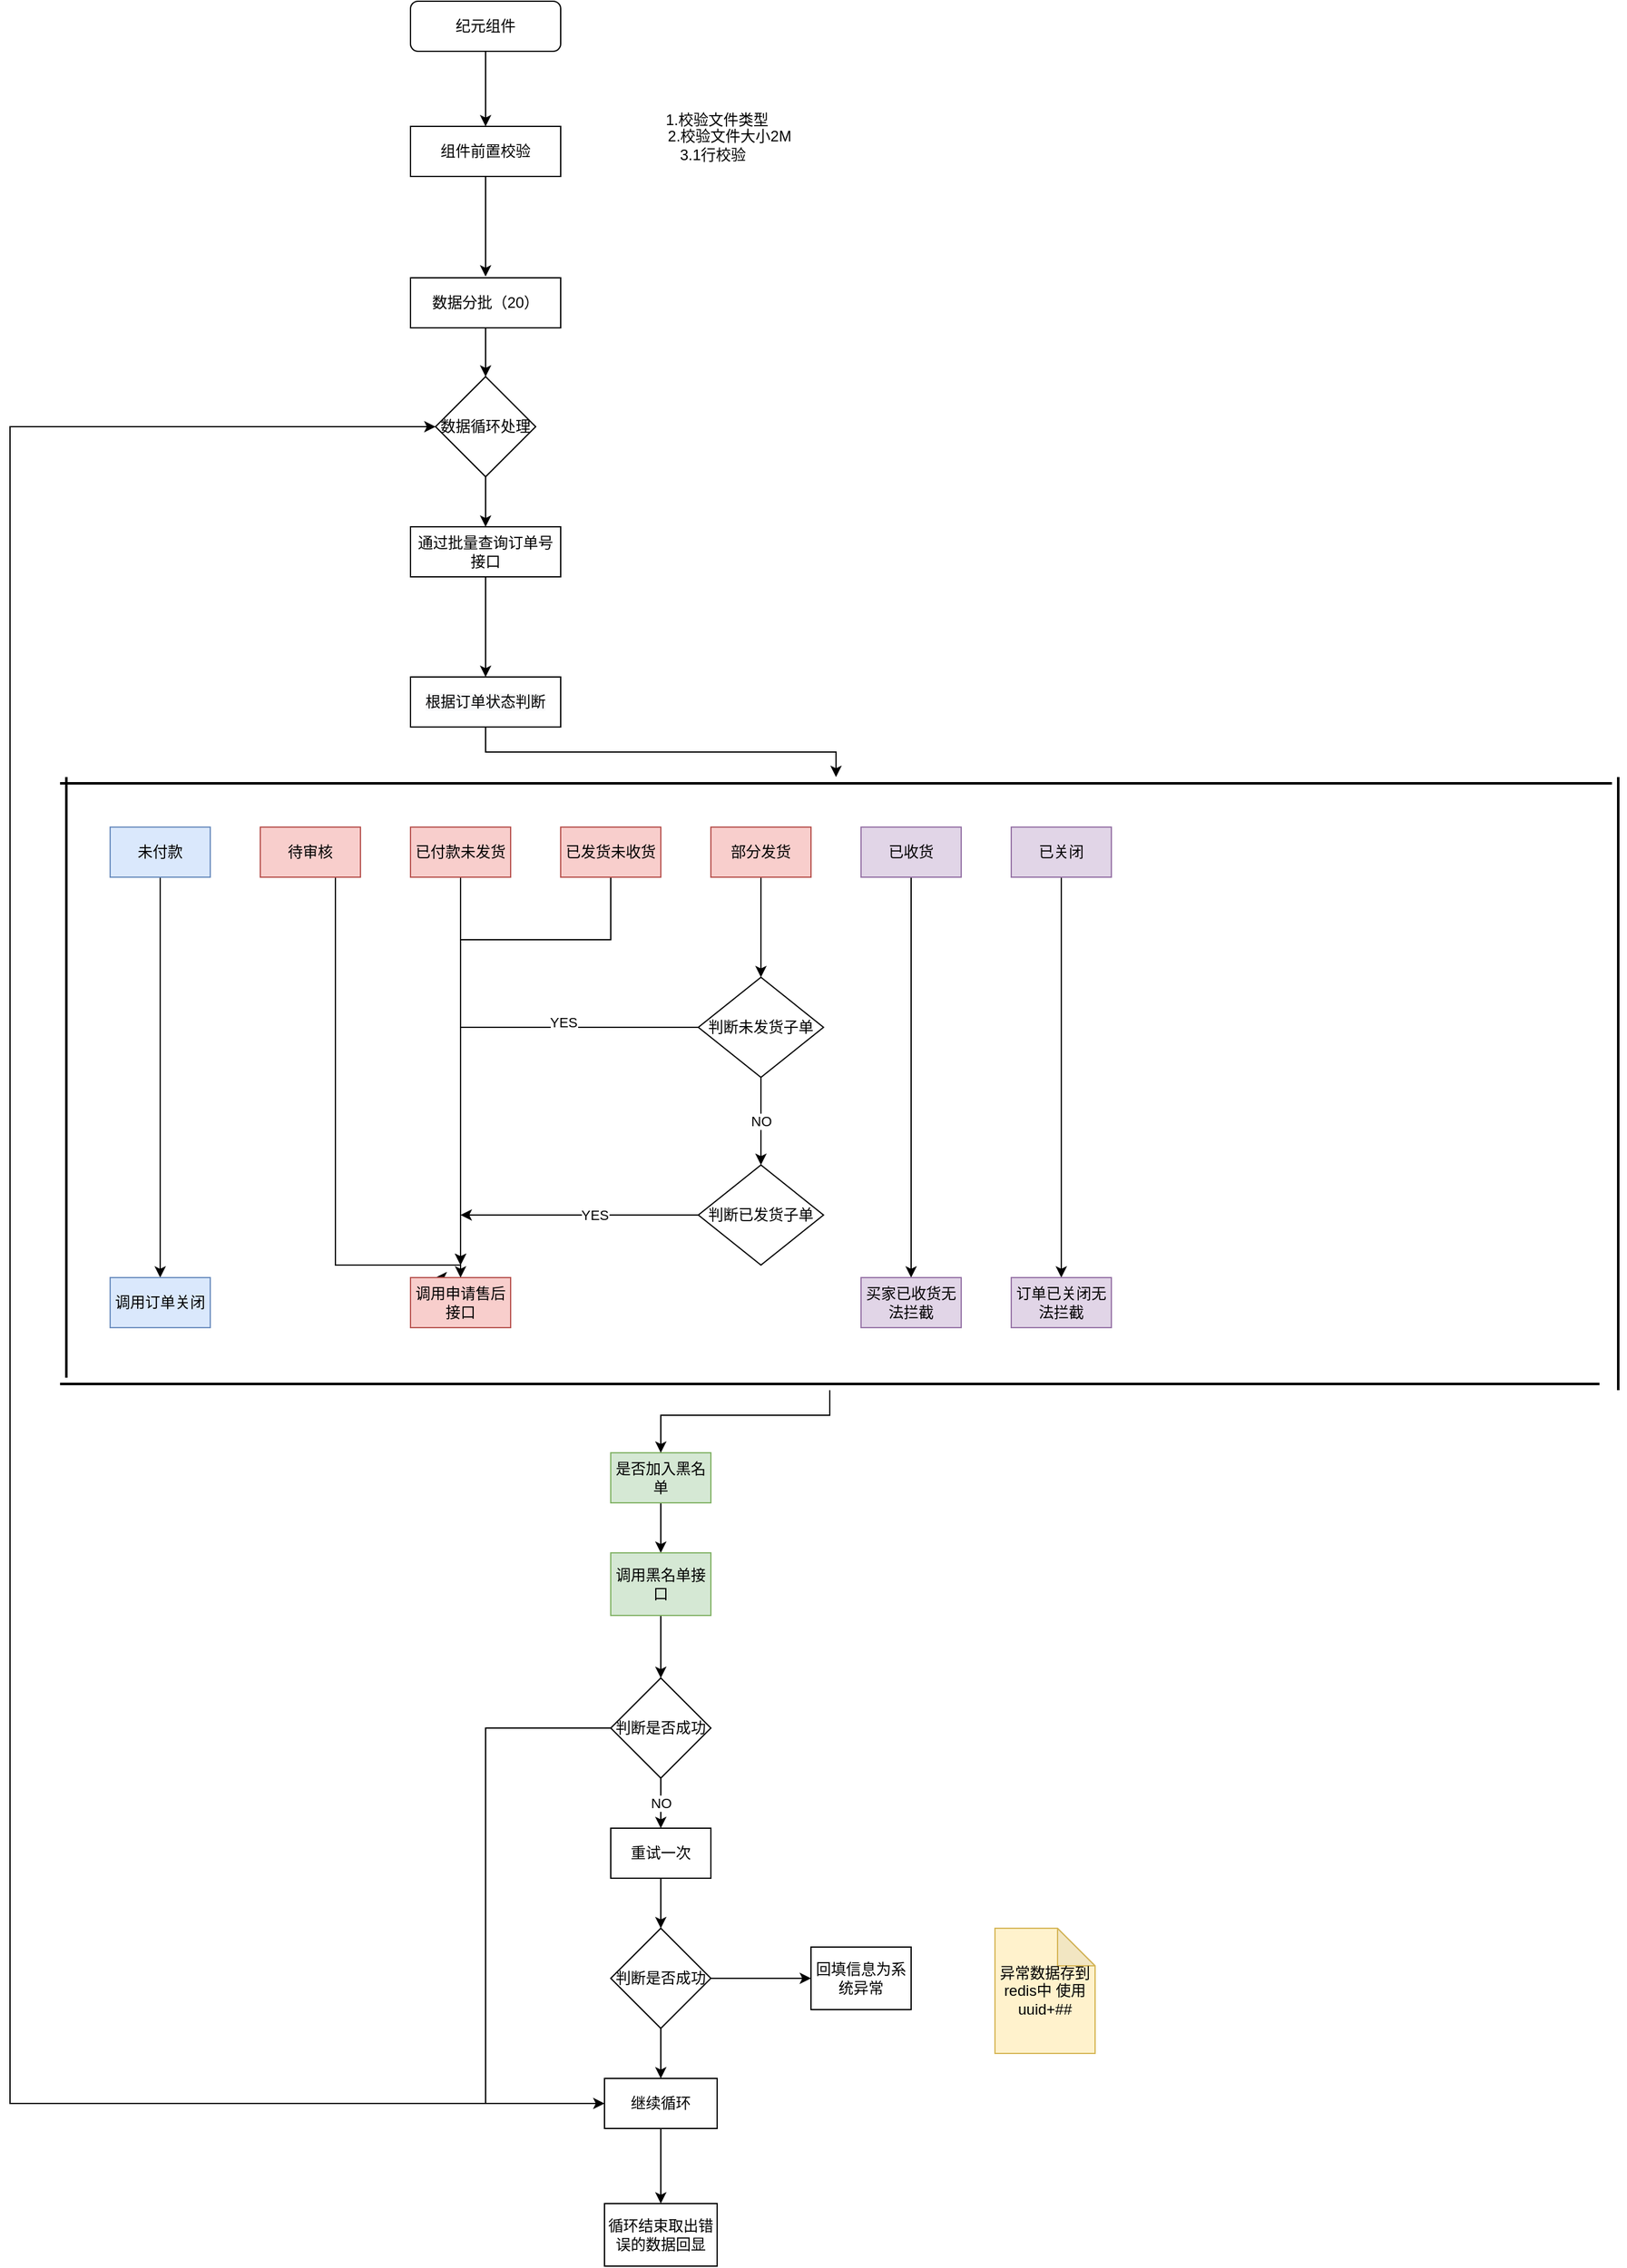 <mxfile version="14.2.7" type="github">
  <diagram id="itdqSfkn_E8UObM0tBDS" name="Page-1">
    <mxGraphModel dx="1874" dy="1965" grid="1" gridSize="10" guides="1" tooltips="1" connect="1" arrows="1" fold="1" page="1" pageScale="1" pageWidth="827" pageHeight="1169" math="0" shadow="0">
      <root>
        <mxCell id="0" />
        <mxCell id="1" parent="0" />
        <mxCell id="chdYQMmzAxbbB_zhWE5N-44" style="edgeStyle=orthogonalEdgeStyle;rounded=0;orthogonalLoop=1;jettySize=auto;html=1;entryX=0.5;entryY=0;entryDx=0;entryDy=0;" edge="1" parent="1" source="0rGHmdVna2pGi717BPub-1" target="0rGHmdVna2pGi717BPub-2">
          <mxGeometry relative="1" as="geometry" />
        </mxCell>
        <mxCell id="0rGHmdVna2pGi717BPub-1" value="纪元组件" style="rounded=1;whiteSpace=wrap;html=1;" parent="1" vertex="1">
          <mxGeometry x="360" y="-20" width="120" height="40" as="geometry" />
        </mxCell>
        <mxCell id="chdYQMmzAxbbB_zhWE5N-45" style="edgeStyle=orthogonalEdgeStyle;rounded=0;orthogonalLoop=1;jettySize=auto;html=1;" edge="1" parent="1" source="0rGHmdVna2pGi717BPub-2">
          <mxGeometry relative="1" as="geometry">
            <mxPoint x="420" y="200" as="targetPoint" />
          </mxGeometry>
        </mxCell>
        <mxCell id="0rGHmdVna2pGi717BPub-2" value="组件前置校验" style="rounded=0;whiteSpace=wrap;html=1;" parent="1" vertex="1">
          <mxGeometry x="360" y="80" width="120" height="40" as="geometry" />
        </mxCell>
        <mxCell id="0rGHmdVna2pGi717BPub-3" value="1.校验文件类型" style="text;html=1;strokeColor=none;fillColor=none;align=center;verticalAlign=middle;whiteSpace=wrap;rounded=0;" parent="1" vertex="1">
          <mxGeometry x="510" y="50" width="190" height="50" as="geometry" />
        </mxCell>
        <mxCell id="0rGHmdVna2pGi717BPub-4" value="2.校验文件大小2M&lt;br&gt;3.1行校验&amp;nbsp; &amp;nbsp; &amp;nbsp; &amp;nbsp;&amp;nbsp;" style="text;html=1;strokeColor=none;fillColor=none;align=center;verticalAlign=middle;whiteSpace=wrap;rounded=0;" parent="1" vertex="1">
          <mxGeometry x="520" y="70" width="190" height="50" as="geometry" />
        </mxCell>
        <mxCell id="chdYQMmzAxbbB_zhWE5N-47" style="edgeStyle=orthogonalEdgeStyle;rounded=0;orthogonalLoop=1;jettySize=auto;html=1;entryX=0.5;entryY=0;entryDx=0;entryDy=0;" edge="1" parent="1" source="0rGHmdVna2pGi717BPub-6" target="chdYQMmzAxbbB_zhWE5N-36">
          <mxGeometry relative="1" as="geometry" />
        </mxCell>
        <mxCell id="0rGHmdVna2pGi717BPub-6" value="数据分批（20）" style="rounded=0;whiteSpace=wrap;html=1;" parent="1" vertex="1">
          <mxGeometry x="360" y="201" width="120" height="40" as="geometry" />
        </mxCell>
        <mxCell id="chdYQMmzAxbbB_zhWE5N-5" style="edgeStyle=orthogonalEdgeStyle;rounded=0;orthogonalLoop=1;jettySize=auto;html=1;entryX=0.5;entryY=0;entryDx=0;entryDy=0;" edge="1" parent="1" source="0rGHmdVna2pGi717BPub-9" target="0rGHmdVna2pGi717BPub-21">
          <mxGeometry relative="1" as="geometry" />
        </mxCell>
        <mxCell id="0rGHmdVna2pGi717BPub-9" value="未付款" style="rounded=0;whiteSpace=wrap;html=1;fillColor=#dae8fc;strokeColor=#6c8ebf;" parent="1" vertex="1">
          <mxGeometry x="120" y="640" width="80" height="40" as="geometry" />
        </mxCell>
        <mxCell id="chdYQMmzAxbbB_zhWE5N-48" style="edgeStyle=orthogonalEdgeStyle;rounded=0;orthogonalLoop=1;jettySize=auto;html=1;" edge="1" parent="1" source="0rGHmdVna2pGi717BPub-11" target="chdYQMmzAxbbB_zhWE5N-22">
          <mxGeometry relative="1" as="geometry" />
        </mxCell>
        <mxCell id="0rGHmdVna2pGi717BPub-11" value="&#xa;&#xa;&lt;span style=&quot;color: rgb(0, 0, 0); font-family: helvetica; font-size: 12px; font-style: normal; font-weight: 400; letter-spacing: normal; text-align: center; text-indent: 0px; text-transform: none; word-spacing: 0px; background-color: rgb(248, 249, 250); display: inline; float: none;&quot;&gt;根据订单状态判断&lt;/span&gt;&#xa;&#xa;" style="rounded=0;whiteSpace=wrap;html=1;" parent="1" vertex="1">
          <mxGeometry x="360" y="520" width="120" height="40" as="geometry" />
        </mxCell>
        <mxCell id="chdYQMmzAxbbB_zhWE5N-6" style="edgeStyle=orthogonalEdgeStyle;rounded=0;orthogonalLoop=1;jettySize=auto;html=1;entryX=0.25;entryY=0;entryDx=0;entryDy=0;" edge="1" parent="1" source="0rGHmdVna2pGi717BPub-13" target="0rGHmdVna2pGi717BPub-23">
          <mxGeometry relative="1" as="geometry">
            <Array as="points">
              <mxPoint x="300" y="990" />
              <mxPoint x="400" y="990" />
              <mxPoint x="400" y="1000" />
            </Array>
          </mxGeometry>
        </mxCell>
        <mxCell id="0rGHmdVna2pGi717BPub-13" value="待审核" style="rounded=0;whiteSpace=wrap;html=1;fillColor=#f8cecc;strokeColor=#b85450;" parent="1" vertex="1">
          <mxGeometry x="240" y="640" width="80" height="40" as="geometry" />
        </mxCell>
        <mxCell id="chdYQMmzAxbbB_zhWE5N-7" style="edgeStyle=orthogonalEdgeStyle;rounded=0;orthogonalLoop=1;jettySize=auto;html=1;" edge="1" parent="1" source="0rGHmdVna2pGi717BPub-14">
          <mxGeometry relative="1" as="geometry">
            <mxPoint x="400" y="990" as="targetPoint" />
          </mxGeometry>
        </mxCell>
        <mxCell id="0rGHmdVna2pGi717BPub-14" value="已付款未发货" style="rounded=0;whiteSpace=wrap;html=1;fillColor=#f8cecc;strokeColor=#b85450;" parent="1" vertex="1">
          <mxGeometry x="360" y="640" width="80" height="40" as="geometry" />
        </mxCell>
        <mxCell id="chdYQMmzAxbbB_zhWE5N-8" style="edgeStyle=orthogonalEdgeStyle;rounded=0;orthogonalLoop=1;jettySize=auto;html=1;" edge="1" parent="1" source="0rGHmdVna2pGi717BPub-15">
          <mxGeometry relative="1" as="geometry">
            <mxPoint x="400" y="990" as="targetPoint" />
            <Array as="points">
              <mxPoint x="520" y="730" />
              <mxPoint x="400" y="730" />
            </Array>
          </mxGeometry>
        </mxCell>
        <mxCell id="0rGHmdVna2pGi717BPub-15" value="已发货未收货&lt;br&gt;" style="rounded=0;whiteSpace=wrap;html=1;fillColor=#f8cecc;strokeColor=#b85450;" parent="1" vertex="1">
          <mxGeometry x="480" y="640" width="80" height="40" as="geometry" />
        </mxCell>
        <mxCell id="chdYQMmzAxbbB_zhWE5N-9" style="edgeStyle=orthogonalEdgeStyle;rounded=0;orthogonalLoop=1;jettySize=auto;html=1;entryX=0.5;entryY=0;entryDx=0;entryDy=0;" edge="1" parent="1" source="0rGHmdVna2pGi717BPub-16" target="0rGHmdVna2pGi717BPub-18">
          <mxGeometry relative="1" as="geometry" />
        </mxCell>
        <mxCell id="0rGHmdVna2pGi717BPub-16" value="部分发货" style="rounded=0;whiteSpace=wrap;html=1;fillColor=#f8cecc;strokeColor=#b85450;" parent="1" vertex="1">
          <mxGeometry x="600" y="640" width="80" height="40" as="geometry" />
        </mxCell>
        <mxCell id="chdYQMmzAxbbB_zhWE5N-10" style="edgeStyle=orthogonalEdgeStyle;rounded=0;orthogonalLoop=1;jettySize=auto;html=1;entryX=0.5;entryY=0;entryDx=0;entryDy=0;" edge="1" parent="1" source="0rGHmdVna2pGi717BPub-17" target="0rGHmdVna2pGi717BPub-24">
          <mxGeometry relative="1" as="geometry" />
        </mxCell>
        <mxCell id="0rGHmdVna2pGi717BPub-17" value="已收货" style="rounded=0;whiteSpace=wrap;html=1;fillColor=#e1d5e7;strokeColor=#9673a6;" parent="1" vertex="1">
          <mxGeometry x="720" y="640" width="80" height="40" as="geometry" />
        </mxCell>
        <mxCell id="0rGHmdVna2pGi717BPub-27" style="edgeStyle=orthogonalEdgeStyle;rounded=0;orthogonalLoop=1;jettySize=auto;html=1;entryX=0.5;entryY=0;entryDx=0;entryDy=0;" parent="1" source="0rGHmdVna2pGi717BPub-18" target="0rGHmdVna2pGi717BPub-23" edge="1">
          <mxGeometry relative="1" as="geometry" />
        </mxCell>
        <mxCell id="0rGHmdVna2pGi717BPub-28" value="YES" style="edgeLabel;html=1;align=center;verticalAlign=middle;resizable=0;points=[];" parent="0rGHmdVna2pGi717BPub-27" vertex="1" connectable="0">
          <mxGeometry x="-0.446" y="-4" relative="1" as="geometry">
            <mxPoint as="offset" />
          </mxGeometry>
        </mxCell>
        <mxCell id="0rGHmdVna2pGi717BPub-29" value="NO" style="edgeStyle=orthogonalEdgeStyle;rounded=0;orthogonalLoop=1;jettySize=auto;html=1;" parent="1" source="0rGHmdVna2pGi717BPub-18" target="0rGHmdVna2pGi717BPub-19" edge="1">
          <mxGeometry relative="1" as="geometry">
            <Array as="points">
              <mxPoint x="640" y="860" />
              <mxPoint x="640" y="860" />
            </Array>
          </mxGeometry>
        </mxCell>
        <mxCell id="0rGHmdVna2pGi717BPub-18" value="判断未发货子单" style="rhombus;whiteSpace=wrap;html=1;" parent="1" vertex="1">
          <mxGeometry x="590" y="760" width="100" height="80" as="geometry" />
        </mxCell>
        <mxCell id="chdYQMmzAxbbB_zhWE5N-3" value="" style="edgeStyle=orthogonalEdgeStyle;rounded=0;orthogonalLoop=1;jettySize=auto;html=1;" edge="1" parent="1" source="0rGHmdVna2pGi717BPub-19">
          <mxGeometry relative="1" as="geometry">
            <mxPoint x="400" y="950" as="targetPoint" />
          </mxGeometry>
        </mxCell>
        <mxCell id="chdYQMmzAxbbB_zhWE5N-4" value="YES" style="edgeLabel;html=1;align=center;verticalAlign=middle;resizable=0;points=[];" vertex="1" connectable="0" parent="chdYQMmzAxbbB_zhWE5N-3">
          <mxGeometry x="-0.126" relative="1" as="geometry">
            <mxPoint as="offset" />
          </mxGeometry>
        </mxCell>
        <mxCell id="0rGHmdVna2pGi717BPub-19" value="判断已发货子单" style="rhombus;whiteSpace=wrap;html=1;" parent="1" vertex="1">
          <mxGeometry x="590" y="910" width="100" height="80" as="geometry" />
        </mxCell>
        <mxCell id="chdYQMmzAxbbB_zhWE5N-11" style="edgeStyle=orthogonalEdgeStyle;rounded=0;orthogonalLoop=1;jettySize=auto;html=1;entryX=0.5;entryY=0;entryDx=0;entryDy=0;" edge="1" parent="1" source="0rGHmdVna2pGi717BPub-20" target="0rGHmdVna2pGi717BPub-25">
          <mxGeometry relative="1" as="geometry" />
        </mxCell>
        <mxCell id="0rGHmdVna2pGi717BPub-20" value="已关闭" style="rounded=0;whiteSpace=wrap;html=1;fillColor=#e1d5e7;strokeColor=#9673a6;" parent="1" vertex="1">
          <mxGeometry x="840" y="640" width="80" height="40" as="geometry" />
        </mxCell>
        <mxCell id="0rGHmdVna2pGi717BPub-21" value="调用订单关闭" style="rounded=0;whiteSpace=wrap;html=1;fillColor=#dae8fc;strokeColor=#6c8ebf;" parent="1" vertex="1">
          <mxGeometry x="120" y="1000" width="80" height="40" as="geometry" />
        </mxCell>
        <mxCell id="0rGHmdVna2pGi717BPub-23" value="调用申请售后接口" style="rounded=0;whiteSpace=wrap;html=1;fillColor=#f8cecc;strokeColor=#b85450;" parent="1" vertex="1">
          <mxGeometry x="360" y="1000" width="80" height="40" as="geometry" />
        </mxCell>
        <mxCell id="0rGHmdVna2pGi717BPub-24" value="买家已收货无法拦截" style="rounded=0;whiteSpace=wrap;html=1;fillColor=#e1d5e7;strokeColor=#9673a6;" parent="1" vertex="1">
          <mxGeometry x="720" y="1000" width="80" height="40" as="geometry" />
        </mxCell>
        <mxCell id="0rGHmdVna2pGi717BPub-25" value="订单已关闭无法拦截" style="rounded=0;whiteSpace=wrap;html=1;fillColor=#e1d5e7;strokeColor=#9673a6;" parent="1" vertex="1">
          <mxGeometry x="840" y="1000" width="80" height="40" as="geometry" />
        </mxCell>
        <mxCell id="chdYQMmzAxbbB_zhWE5N-57" style="edgeStyle=orthogonalEdgeStyle;rounded=0;orthogonalLoop=1;jettySize=auto;html=1;entryX=0.5;entryY=0;entryDx=0;entryDy=0;" edge="1" parent="1" source="0rGHmdVna2pGi717BPub-26" target="chdYQMmzAxbbB_zhWE5N-56">
          <mxGeometry relative="1" as="geometry" />
        </mxCell>
        <mxCell id="0rGHmdVna2pGi717BPub-26" value="重试一次" style="rounded=0;whiteSpace=wrap;html=1;" parent="1" vertex="1">
          <mxGeometry x="520" y="1440" width="80" height="40" as="geometry" />
        </mxCell>
        <mxCell id="chdYQMmzAxbbB_zhWE5N-12" value="" style="rounded=0;whiteSpace=wrap;html=1;" vertex="1" parent="1">
          <mxGeometry x="560" y="490" height="10" as="geometry" />
        </mxCell>
        <mxCell id="chdYQMmzAxbbB_zhWE5N-17" style="edgeStyle=orthogonalEdgeStyle;rounded=0;orthogonalLoop=1;jettySize=auto;html=1;entryX=0.5;entryY=0;entryDx=0;entryDy=0;" edge="1" parent="1" source="chdYQMmzAxbbB_zhWE5N-13" target="chdYQMmzAxbbB_zhWE5N-16">
          <mxGeometry relative="1" as="geometry" />
        </mxCell>
        <mxCell id="chdYQMmzAxbbB_zhWE5N-13" value="是否加入黑名单" style="rounded=0;whiteSpace=wrap;html=1;fillColor=#d5e8d4;strokeColor=#82b366;" vertex="1" parent="1">
          <mxGeometry x="520" y="1140" width="80" height="40" as="geometry" />
        </mxCell>
        <mxCell id="chdYQMmzAxbbB_zhWE5N-52" style="edgeStyle=orthogonalEdgeStyle;rounded=0;orthogonalLoop=1;jettySize=auto;html=1;entryX=0.5;entryY=0;entryDx=0;entryDy=0;" edge="1" parent="1" source="chdYQMmzAxbbB_zhWE5N-16" target="chdYQMmzAxbbB_zhWE5N-27">
          <mxGeometry relative="1" as="geometry" />
        </mxCell>
        <mxCell id="chdYQMmzAxbbB_zhWE5N-16" value="调用黑名单接口" style="rounded=0;whiteSpace=wrap;html=1;fillColor=#d5e8d4;strokeColor=#82b366;" vertex="1" parent="1">
          <mxGeometry x="520" y="1220" width="80" height="50" as="geometry" />
        </mxCell>
        <mxCell id="chdYQMmzAxbbB_zhWE5N-20" value="" style="line;strokeWidth=2;direction=south;html=1;" vertex="1" parent="1">
          <mxGeometry x="80" y="600" width="10" height="480" as="geometry" />
        </mxCell>
        <mxCell id="chdYQMmzAxbbB_zhWE5N-21" value="" style="line;strokeWidth=2;direction=south;html=1;" vertex="1" parent="1">
          <mxGeometry x="1320" y="600" width="10" height="490" as="geometry" />
        </mxCell>
        <mxCell id="chdYQMmzAxbbB_zhWE5N-22" value="" style="line;strokeWidth=2;html=1;" vertex="1" parent="1">
          <mxGeometry x="80" y="600" width="1240" height="10" as="geometry" />
        </mxCell>
        <mxCell id="chdYQMmzAxbbB_zhWE5N-49" style="edgeStyle=orthogonalEdgeStyle;rounded=0;orthogonalLoop=1;jettySize=auto;html=1;" edge="1" parent="1" source="chdYQMmzAxbbB_zhWE5N-23">
          <mxGeometry relative="1" as="geometry">
            <mxPoint x="560" y="1140" as="targetPoint" />
            <Array as="points">
              <mxPoint x="695" y="1110" />
              <mxPoint x="560" y="1110" />
            </Array>
          </mxGeometry>
        </mxCell>
        <mxCell id="chdYQMmzAxbbB_zhWE5N-23" value="" style="line;strokeWidth=2;html=1;" vertex="1" parent="1">
          <mxGeometry x="80" y="1080" width="1230" height="10" as="geometry" />
        </mxCell>
        <mxCell id="chdYQMmzAxbbB_zhWE5N-55" value="NO" style="edgeStyle=orthogonalEdgeStyle;rounded=0;orthogonalLoop=1;jettySize=auto;html=1;entryX=0.5;entryY=0;entryDx=0;entryDy=0;" edge="1" parent="1" source="chdYQMmzAxbbB_zhWE5N-27" target="0rGHmdVna2pGi717BPub-26">
          <mxGeometry relative="1" as="geometry" />
        </mxCell>
        <mxCell id="chdYQMmzAxbbB_zhWE5N-62" style="edgeStyle=orthogonalEdgeStyle;rounded=0;orthogonalLoop=1;jettySize=auto;html=1;entryX=0;entryY=0.5;entryDx=0;entryDy=0;" edge="1" parent="1" source="chdYQMmzAxbbB_zhWE5N-27" target="chdYQMmzAxbbB_zhWE5N-29">
          <mxGeometry relative="1" as="geometry">
            <Array as="points">
              <mxPoint x="420" y="1360" />
              <mxPoint x="420" y="1660" />
            </Array>
          </mxGeometry>
        </mxCell>
        <mxCell id="chdYQMmzAxbbB_zhWE5N-27" value="判断是否成功" style="rhombus;whiteSpace=wrap;html=1;" vertex="1" parent="1">
          <mxGeometry x="520" y="1320" width="80" height="80" as="geometry" />
        </mxCell>
        <mxCell id="chdYQMmzAxbbB_zhWE5N-63" style="edgeStyle=orthogonalEdgeStyle;rounded=0;orthogonalLoop=1;jettySize=auto;html=1;entryX=0;entryY=0.5;entryDx=0;entryDy=0;" edge="1" parent="1" source="chdYQMmzAxbbB_zhWE5N-29" target="chdYQMmzAxbbB_zhWE5N-36">
          <mxGeometry relative="1" as="geometry">
            <Array as="points">
              <mxPoint x="40" y="1660" />
              <mxPoint x="40" y="320" />
            </Array>
          </mxGeometry>
        </mxCell>
        <mxCell id="chdYQMmzAxbbB_zhWE5N-65" value="" style="edgeStyle=orthogonalEdgeStyle;rounded=0;orthogonalLoop=1;jettySize=auto;html=1;" edge="1" parent="1" source="chdYQMmzAxbbB_zhWE5N-29" target="chdYQMmzAxbbB_zhWE5N-64">
          <mxGeometry relative="1" as="geometry" />
        </mxCell>
        <mxCell id="chdYQMmzAxbbB_zhWE5N-29" value="继续循环" style="rounded=0;whiteSpace=wrap;html=1;" vertex="1" parent="1">
          <mxGeometry x="515" y="1640" width="90" height="40" as="geometry" />
        </mxCell>
        <mxCell id="chdYQMmzAxbbB_zhWE5N-33" value="回填信息为系统异常" style="rounded=0;whiteSpace=wrap;html=1;" vertex="1" parent="1">
          <mxGeometry x="680" y="1535" width="80" height="50" as="geometry" />
        </mxCell>
        <mxCell id="chdYQMmzAxbbB_zhWE5N-42" style="edgeStyle=orthogonalEdgeStyle;rounded=0;orthogonalLoop=1;jettySize=auto;html=1;entryX=0.5;entryY=0;entryDx=0;entryDy=0;" edge="1" parent="1" source="chdYQMmzAxbbB_zhWE5N-36" target="chdYQMmzAxbbB_zhWE5N-37">
          <mxGeometry relative="1" as="geometry" />
        </mxCell>
        <mxCell id="chdYQMmzAxbbB_zhWE5N-36" value="数据循环处理" style="rhombus;whiteSpace=wrap;html=1;" vertex="1" parent="1">
          <mxGeometry x="380" y="280" width="80" height="80" as="geometry" />
        </mxCell>
        <mxCell id="chdYQMmzAxbbB_zhWE5N-43" style="edgeStyle=orthogonalEdgeStyle;rounded=0;orthogonalLoop=1;jettySize=auto;html=1;" edge="1" parent="1" source="chdYQMmzAxbbB_zhWE5N-37" target="0rGHmdVna2pGi717BPub-11">
          <mxGeometry relative="1" as="geometry" />
        </mxCell>
        <mxCell id="chdYQMmzAxbbB_zhWE5N-37" value="&lt;span&gt;通过批量查询订单号接口&lt;/span&gt;" style="rounded=0;whiteSpace=wrap;html=1;" vertex="1" parent="1">
          <mxGeometry x="360" y="400" width="120" height="40" as="geometry" />
        </mxCell>
        <mxCell id="chdYQMmzAxbbB_zhWE5N-46" value="异常数据存到redis中 使用uuid+##" style="shape=note;whiteSpace=wrap;html=1;backgroundOutline=1;darkOpacity=0.05;fillColor=#fff2cc;strokeColor=#d6b656;" vertex="1" parent="1">
          <mxGeometry x="827" y="1520" width="80" height="100" as="geometry" />
        </mxCell>
        <mxCell id="chdYQMmzAxbbB_zhWE5N-58" style="edgeStyle=orthogonalEdgeStyle;rounded=0;orthogonalLoop=1;jettySize=auto;html=1;entryX=0;entryY=0.5;entryDx=0;entryDy=0;" edge="1" parent="1" source="chdYQMmzAxbbB_zhWE5N-56" target="chdYQMmzAxbbB_zhWE5N-33">
          <mxGeometry relative="1" as="geometry" />
        </mxCell>
        <mxCell id="chdYQMmzAxbbB_zhWE5N-59" value="" style="edgeStyle=orthogonalEdgeStyle;rounded=0;orthogonalLoop=1;jettySize=auto;html=1;" edge="1" parent="1" source="chdYQMmzAxbbB_zhWE5N-56" target="chdYQMmzAxbbB_zhWE5N-29">
          <mxGeometry relative="1" as="geometry" />
        </mxCell>
        <mxCell id="chdYQMmzAxbbB_zhWE5N-56" value="判断是否成功" style="rhombus;whiteSpace=wrap;html=1;" vertex="1" parent="1">
          <mxGeometry x="520" y="1520" width="80" height="80" as="geometry" />
        </mxCell>
        <mxCell id="chdYQMmzAxbbB_zhWE5N-64" value="循环结束取出错误的数据回显" style="rounded=0;whiteSpace=wrap;html=1;" vertex="1" parent="1">
          <mxGeometry x="515" y="1740" width="90" height="50" as="geometry" />
        </mxCell>
      </root>
    </mxGraphModel>
  </diagram>
</mxfile>
